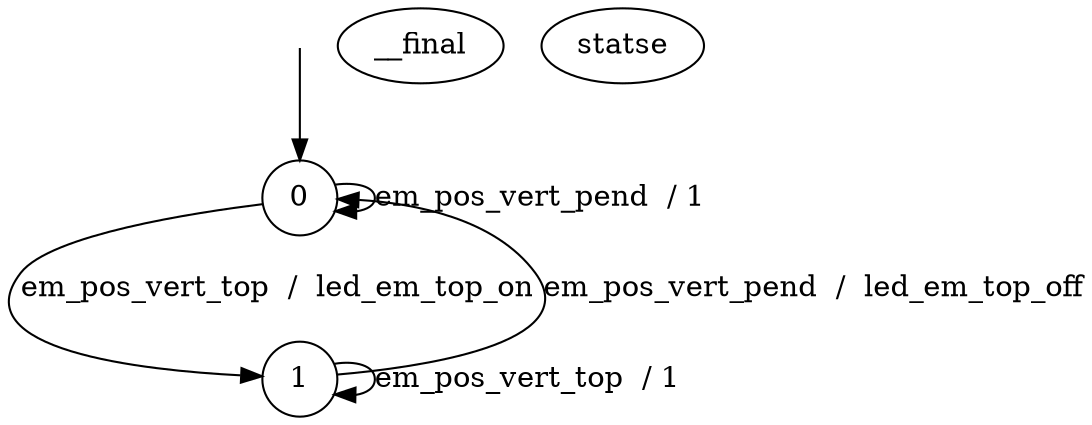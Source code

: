 digraph g {

	s0 [shape="circle" label="0"];
	s1 [shape="circle" label="1"];
	s0 -> s0 [label="em_pos_vert_pend  / 1"];
	s0 -> s1 [label="em_pos_vert_top  /  led_em_top_on"];
	s1 -> s0 [label="em_pos_vert_pend  /  led_em_top_off"];
	s1 -> s1 [label="em_pos_vert_top  / 1"];

__start0 [label="" shape="none" width="0" height="0"];
__start0 -> s0;
__final statse{
    s1

}
}
